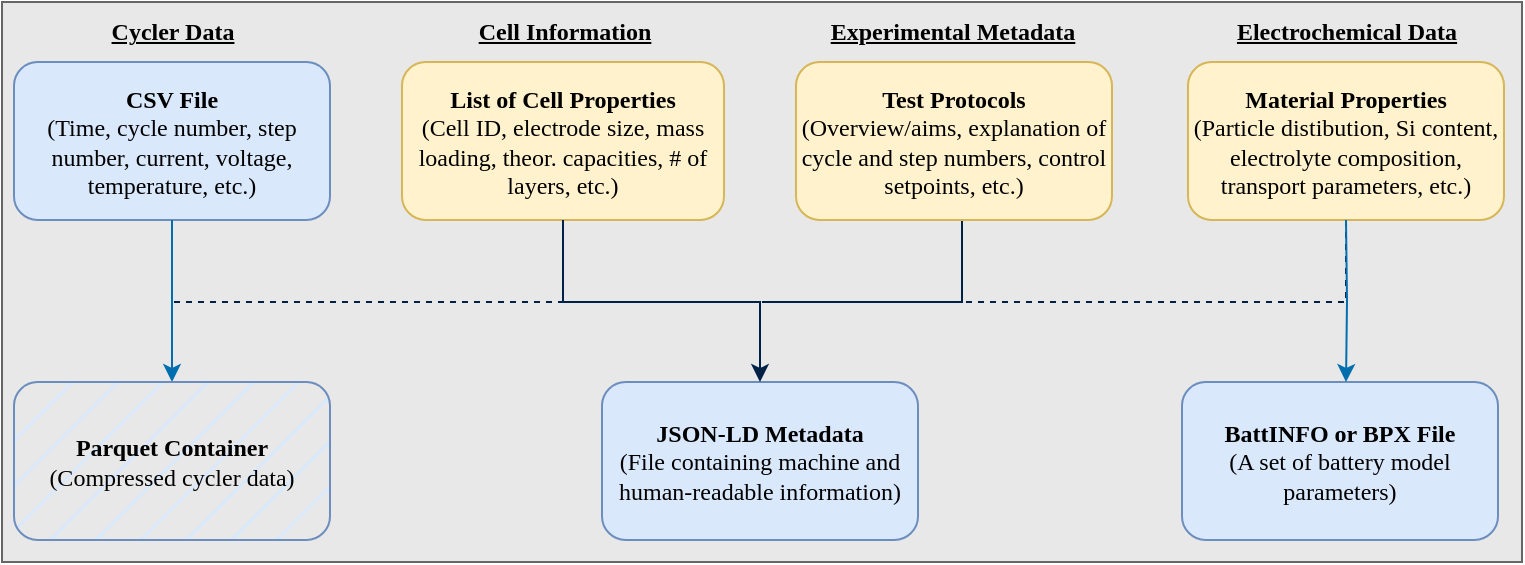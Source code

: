 <mxfile version="21.3.7" type="device">
  <diagram name="Page-1" id="TEoT009e3m1u3qDUiBox">
    <mxGraphModel dx="1036" dy="614" grid="1" gridSize="10" guides="1" tooltips="1" connect="1" arrows="1" fold="1" page="1" pageScale="1" pageWidth="827" pageHeight="1169" math="0" shadow="0">
      <root>
        <mxCell id="0" />
        <mxCell id="1" parent="0" />
        <mxCell id="VMRn8pNpVm9z5YRv-981-1" value="" style="rounded=0;whiteSpace=wrap;html=1;fillColor=#E8E8E8;strokeColor=#666666;fontColor=#333333;" parent="1" vertex="1">
          <mxGeometry x="40" y="280" width="760" height="280" as="geometry" />
        </mxCell>
        <mxCell id="9MjjmHNh4XLL2jcoOhp--7" style="edgeStyle=orthogonalEdgeStyle;rounded=0;orthogonalLoop=1;jettySize=auto;html=1;fontColor=#000000;exitX=0.5;exitY=1;exitDx=0;exitDy=0;strokeColor=#002147;dashed=1;endArrow=none;endFill=0;" parent="1" source="9MjjmHNh4XLL2jcoOhp--1" edge="1">
          <mxGeometry relative="1" as="geometry">
            <Array as="points">
              <mxPoint x="125" y="430" />
              <mxPoint x="419" y="430" />
            </Array>
            <mxPoint x="320" y="430" as="targetPoint" />
          </mxGeometry>
        </mxCell>
        <mxCell id="9MjjmHNh4XLL2jcoOhp--1" value="&lt;div&gt;&lt;font face=&quot;Garamond&quot;&gt;&lt;b&gt;CSV File&lt;/b&gt;&lt;/font&gt;&lt;/div&gt;&lt;div&gt;&lt;font face=&quot;Garamond&quot;&gt;(Time, cycle number, step number, current, voltage, temperature, etc.)&lt;br&gt;&lt;/font&gt;&lt;/div&gt;" style="rounded=1;whiteSpace=wrap;html=1;aspect=fixed;fillColor=#dae8fc;strokeColor=#6c8ebf;fontColor=#000000;" parent="1" vertex="1">
          <mxGeometry x="46" y="310" width="158" height="79" as="geometry" />
        </mxCell>
        <mxCell id="9MjjmHNh4XLL2jcoOhp--2" value="&lt;div&gt;&lt;font face=&quot;Garamond&quot;&gt;&lt;b&gt;List of Cell Properties&lt;/b&gt;&lt;br&gt;&lt;/font&gt;&lt;/div&gt;&lt;div&gt;&lt;font face=&quot;Garamond&quot;&gt;(Cell ID, electrode size, mass loading, theor. capacities, # of layers, etc.)&lt;br&gt;&lt;/font&gt;&lt;/div&gt;" style="rounded=1;whiteSpace=wrap;html=1;fillColor=#fff2cc;strokeColor=#d6b656;fontColor=#000000;" parent="1" vertex="1">
          <mxGeometry x="240" y="310" width="161" height="79" as="geometry" />
        </mxCell>
        <mxCell id="9MjjmHNh4XLL2jcoOhp--15" style="edgeStyle=orthogonalEdgeStyle;rounded=0;orthogonalLoop=1;jettySize=auto;html=1;endArrow=none;endFill=0;fontColor=#000000;strokeColor=#002147;" parent="1" source="9MjjmHNh4XLL2jcoOhp--3" edge="1">
          <mxGeometry relative="1" as="geometry">
            <mxPoint x="420" y="430" as="targetPoint" />
            <Array as="points">
              <mxPoint x="520" y="430" />
            </Array>
          </mxGeometry>
        </mxCell>
        <mxCell id="9MjjmHNh4XLL2jcoOhp--3" value="&lt;div&gt;&lt;font face=&quot;Garamond&quot;&gt;&lt;b&gt;Test Protocols&lt;/b&gt;&lt;/font&gt;&lt;/div&gt;&lt;div&gt;&lt;font face=&quot;Garamond&quot;&gt;(Overview/aims, explanation of cycle and step numbers, control setpoints, etc.)&lt;b&gt;&lt;br&gt;&lt;/b&gt;&lt;/font&gt;&lt;/div&gt;" style="rounded=1;whiteSpace=wrap;html=1;aspect=fixed;fillColor=#fff2cc;strokeColor=#d6b656;fontColor=#000000;" parent="1" vertex="1">
          <mxGeometry x="437" y="310" width="158" height="79" as="geometry" />
        </mxCell>
        <mxCell id="9MjjmHNh4XLL2jcoOhp--14" style="edgeStyle=orthogonalEdgeStyle;rounded=0;orthogonalLoop=1;jettySize=auto;html=1;endArrow=none;endFill=0;fontColor=#000000;strokeColor=#002147;dashed=1;" parent="1" source="9MjjmHNh4XLL2jcoOhp--4" edge="1">
          <mxGeometry relative="1" as="geometry">
            <mxPoint x="420" y="430" as="targetPoint" />
            <Array as="points">
              <mxPoint x="712" y="430" />
            </Array>
          </mxGeometry>
        </mxCell>
        <mxCell id="9MjjmHNh4XLL2jcoOhp--4" value="&lt;div&gt;&lt;font face=&quot;Garamond&quot;&gt;&lt;b&gt;Material Properties&lt;/b&gt;&lt;/font&gt;&lt;/div&gt;&lt;div&gt;&lt;font face=&quot;Garamond&quot;&gt;(Particle distibution, Si content, electrolyte composition, transport parameters, etc.)&lt;br&gt;&lt;/font&gt;&lt;/div&gt;" style="rounded=1;whiteSpace=wrap;html=1;aspect=fixed;fillColor=#fff2cc;strokeColor=#d6b656;fontColor=#000000;" parent="1" vertex="1">
          <mxGeometry x="633" y="310" width="158" height="79" as="geometry" />
        </mxCell>
        <mxCell id="9MjjmHNh4XLL2jcoOhp--5" value="&lt;div&gt;&lt;font face=&quot;Garamond&quot;&gt;&lt;b&gt;JSON-LD Metadata&lt;/b&gt;&lt;/font&gt;&lt;/div&gt;&lt;div&gt;&lt;font face=&quot;Garamond&quot;&gt;(File containing machine and human-readable information)&lt;br&gt;&lt;/font&gt;&lt;/div&gt;" style="rounded=1;whiteSpace=wrap;html=1;aspect=fixed;fillColor=#dae8fc;strokeColor=#6c8ebf;fontColor=#000000;" parent="1" vertex="1">
          <mxGeometry x="340" y="470" width="158" height="79" as="geometry" />
        </mxCell>
        <mxCell id="9MjjmHNh4XLL2jcoOhp--16" value="&lt;u&gt;&lt;font face=&quot;Garamond&quot;&gt;&lt;b&gt;Cycler Data&lt;/b&gt;&lt;br&gt;&lt;/font&gt;&lt;/u&gt;" style="text;html=1;align=center;verticalAlign=middle;resizable=0;points=[];autosize=1;strokeColor=none;fillColor=none;fontColor=#000000;" parent="1" vertex="1">
          <mxGeometry x="80" y="280" width="90" height="30" as="geometry" />
        </mxCell>
        <mxCell id="9MjjmHNh4XLL2jcoOhp--17" value="&lt;font face=&quot;Garamond&quot;&gt;&lt;u&gt;&lt;b&gt;Cell Information&lt;br&gt;&lt;/b&gt;&lt;/u&gt;&lt;/font&gt;" style="text;html=1;align=center;verticalAlign=middle;resizable=0;points=[];autosize=1;strokeColor=none;fillColor=none;fontColor=#000000;" parent="1" vertex="1">
          <mxGeometry x="265.5" y="280" width="110" height="30" as="geometry" />
        </mxCell>
        <mxCell id="9MjjmHNh4XLL2jcoOhp--18" value="&lt;font face=&quot;Garamond&quot;&gt;&lt;u&gt;&lt;b&gt;Experimental Metadata&lt;br&gt;&lt;/b&gt;&lt;/u&gt;&lt;/font&gt;" style="text;html=1;align=center;verticalAlign=middle;resizable=0;points=[];autosize=1;strokeColor=none;fillColor=none;fontColor=#000000;" parent="1" vertex="1">
          <mxGeometry x="440" y="280" width="150" height="30" as="geometry" />
        </mxCell>
        <mxCell id="9MjjmHNh4XLL2jcoOhp--19" value="&lt;font face=&quot;Garamond&quot;&gt;&lt;u&gt;&lt;b&gt;Electrochemical Data&lt;br&gt;&lt;/b&gt;&lt;/u&gt;&lt;/font&gt;" style="text;html=1;align=center;verticalAlign=middle;resizable=0;points=[];autosize=1;strokeColor=none;fillColor=none;fontColor=#000000;" parent="1" vertex="1">
          <mxGeometry x="647" y="280" width="130" height="30" as="geometry" />
        </mxCell>
        <mxCell id="9MjjmHNh4XLL2jcoOhp--22" style="edgeStyle=orthogonalEdgeStyle;rounded=0;orthogonalLoop=1;jettySize=auto;html=1;startArrow=classic;startFill=1;endArrow=none;endFill=0;fillColor=#1ba1e2;strokeColor=#006EAF;fontColor=#000000;entryX=0.5;entryY=1;entryDx=0;entryDy=0;" parent="1" source="9MjjmHNh4XLL2jcoOhp--20" target="9MjjmHNh4XLL2jcoOhp--1" edge="1">
          <mxGeometry relative="1" as="geometry">
            <mxPoint x="310" y="430" as="targetPoint" />
          </mxGeometry>
        </mxCell>
        <mxCell id="9MjjmHNh4XLL2jcoOhp--20" value="&lt;font face=&quot;Garamond&quot;&gt;&lt;b&gt;Parquet Container&lt;br&gt;&lt;/b&gt;&lt;/font&gt;&lt;div&gt;&lt;font face=&quot;Garamond&quot;&gt;(Compressed cycler data)&lt;br&gt;&lt;/font&gt;&lt;/div&gt;" style="rounded=1;whiteSpace=wrap;html=1;aspect=fixed;fillColor=#dae8fc;strokeColor=#6c8ebf;fillStyle=hatch;fontColor=#000000;" parent="1" vertex="1">
          <mxGeometry x="46" y="470" width="158" height="79" as="geometry" />
        </mxCell>
        <mxCell id="VMRn8pNpVm9z5YRv-981-4" style="edgeStyle=orthogonalEdgeStyle;rounded=0;orthogonalLoop=1;jettySize=auto;html=1;endArrow=classic;endFill=1;fontColor=#000000;exitX=0.5;exitY=1;exitDx=0;exitDy=0;strokeColor=#002147;entryX=0.5;entryY=0;entryDx=0;entryDy=0;" parent="1" source="9MjjmHNh4XLL2jcoOhp--2" target="9MjjmHNh4XLL2jcoOhp--5" edge="1">
          <mxGeometry relative="1" as="geometry">
            <mxPoint x="320" y="430" as="targetPoint" />
            <mxPoint x="526" y="399" as="sourcePoint" />
            <Array as="points">
              <mxPoint x="320" y="430" />
              <mxPoint x="419" y="430" />
            </Array>
          </mxGeometry>
        </mxCell>
        <mxCell id="gnsWsE8YyaA2BrMivZ8t-1" value="&lt;div&gt;&lt;font face=&quot;Garamond&quot;&gt;&lt;b&gt;BattINFO or BPX File&lt;/b&gt;&lt;/font&gt;&lt;/div&gt;&lt;div&gt;&lt;font face=&quot;Garamond&quot;&gt;(A set of battery model parameters)&lt;br&gt;&lt;/font&gt;&lt;/div&gt;" style="rounded=1;whiteSpace=wrap;html=1;aspect=fixed;fillColor=#dae8fc;strokeColor=#6c8ebf;fontColor=#000000;" vertex="1" parent="1">
          <mxGeometry x="630" y="470" width="158" height="79" as="geometry" />
        </mxCell>
        <mxCell id="gnsWsE8YyaA2BrMivZ8t-3" style="edgeStyle=orthogonalEdgeStyle;rounded=0;orthogonalLoop=1;jettySize=auto;html=1;startArrow=classic;startFill=1;endArrow=none;endFill=0;fillColor=#1ba1e2;strokeColor=#006EAF;fontColor=#000000;entryX=0.5;entryY=1;entryDx=0;entryDy=0;" edge="1" parent="1" target="9MjjmHNh4XLL2jcoOhp--4">
          <mxGeometry relative="1" as="geometry">
            <mxPoint x="135" y="399" as="targetPoint" />
            <mxPoint x="712" y="470" as="sourcePoint" />
          </mxGeometry>
        </mxCell>
      </root>
    </mxGraphModel>
  </diagram>
</mxfile>
